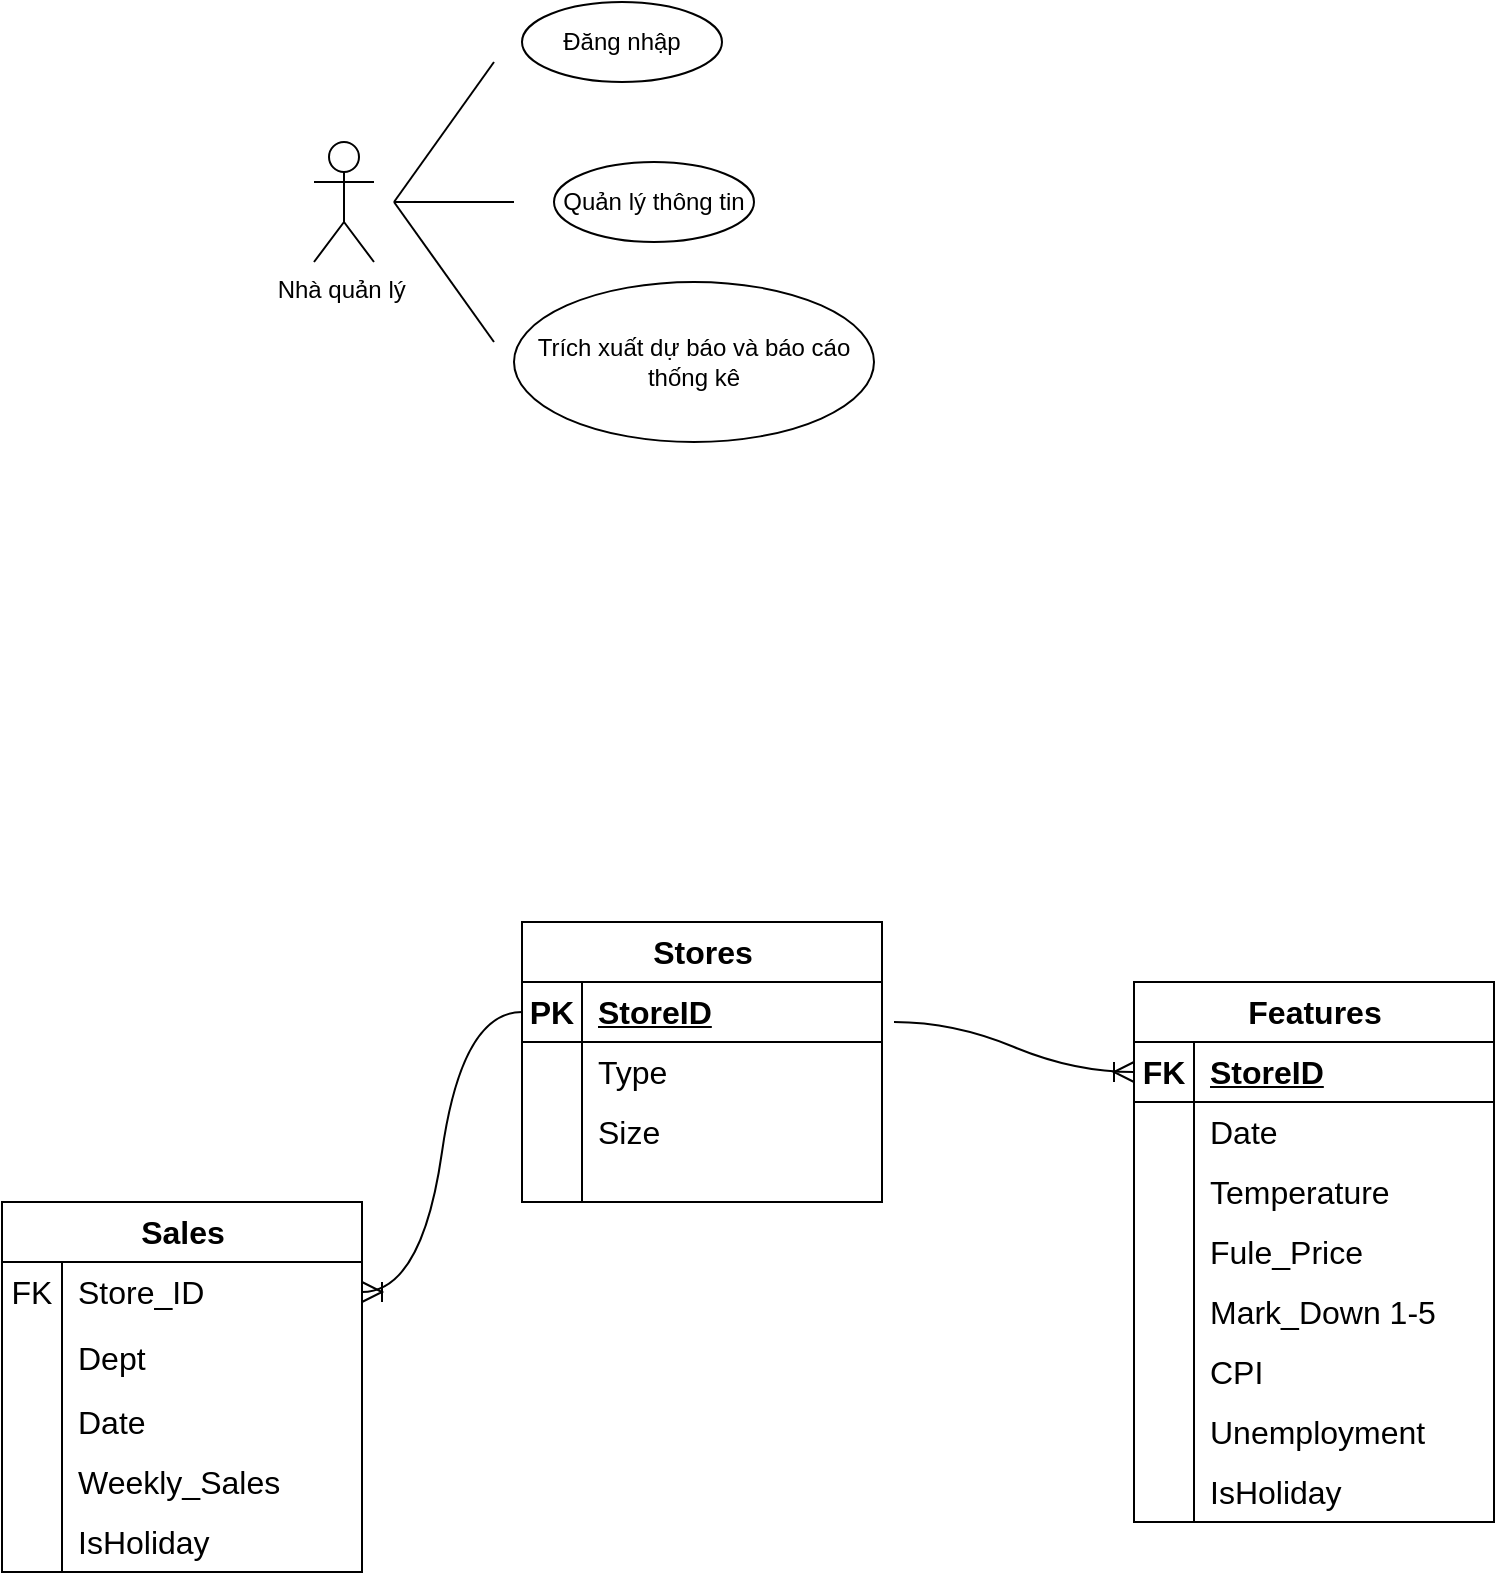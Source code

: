 <mxfile version="21.3.5" type="device">
  <diagram name="Trang-1" id="s3CLVYI0F6EhYzhQMtWt">
    <mxGraphModel dx="1050" dy="549" grid="1" gridSize="10" guides="1" tooltips="1" connect="1" arrows="1" fold="1" page="1" pageScale="1" pageWidth="827" pageHeight="1169" math="0" shadow="0">
      <root>
        <mxCell id="0" />
        <mxCell id="1" parent="0" />
        <mxCell id="LW2ubo94huyheegszHK6-1" value="Nhà quản lý&amp;nbsp;" style="shape=umlActor;verticalLabelPosition=bottom;verticalAlign=top;html=1;outlineConnect=0;" parent="1" vertex="1">
          <mxGeometry x="210" y="160" width="30" height="60" as="geometry" />
        </mxCell>
        <mxCell id="LW2ubo94huyheegszHK6-4" value="" style="endArrow=none;html=1;rounded=0;" parent="1" edge="1">
          <mxGeometry width="50" height="50" relative="1" as="geometry">
            <mxPoint x="250" y="190" as="sourcePoint" />
            <mxPoint x="300" y="120" as="targetPoint" />
          </mxGeometry>
        </mxCell>
        <mxCell id="LW2ubo94huyheegszHK6-5" value="" style="endArrow=none;html=1;rounded=0;" parent="1" edge="1">
          <mxGeometry width="50" height="50" relative="1" as="geometry">
            <mxPoint x="250" y="190" as="sourcePoint" />
            <mxPoint x="300" y="260" as="targetPoint" />
          </mxGeometry>
        </mxCell>
        <mxCell id="LW2ubo94huyheegszHK6-6" value="" style="endArrow=none;html=1;rounded=0;" parent="1" edge="1">
          <mxGeometry width="50" height="50" relative="1" as="geometry">
            <mxPoint x="250" y="190" as="sourcePoint" />
            <mxPoint x="310" y="190" as="targetPoint" />
          </mxGeometry>
        </mxCell>
        <mxCell id="LW2ubo94huyheegszHK6-7" value="Đăng nhập" style="ellipse;whiteSpace=wrap;html=1;align=center;" parent="1" vertex="1">
          <mxGeometry x="314" y="90" width="100" height="40" as="geometry" />
        </mxCell>
        <mxCell id="LW2ubo94huyheegszHK6-8" value="Quản lý thông tin" style="ellipse;whiteSpace=wrap;html=1;align=center;" parent="1" vertex="1">
          <mxGeometry x="330" y="170" width="100" height="40" as="geometry" />
        </mxCell>
        <mxCell id="LW2ubo94huyheegszHK6-9" value="Trích xuất dự báo và báo cáo thống kê" style="ellipse;whiteSpace=wrap;html=1;align=center;" parent="1" vertex="1">
          <mxGeometry x="310" y="230" width="180" height="80" as="geometry" />
        </mxCell>
        <mxCell id="Vo_5b4HXLnKSAwfz7YPH-1" value="Features" style="shape=table;startSize=30;container=1;collapsible=1;childLayout=tableLayout;fixedRows=1;rowLines=0;fontStyle=1;align=center;resizeLast=1;html=1;fontSize=16;" parent="1" vertex="1">
          <mxGeometry x="620" y="580" width="180" height="270" as="geometry" />
        </mxCell>
        <mxCell id="Vo_5b4HXLnKSAwfz7YPH-2" value="" style="shape=tableRow;horizontal=0;startSize=0;swimlaneHead=0;swimlaneBody=0;fillColor=none;collapsible=0;dropTarget=0;points=[[0,0.5],[1,0.5]];portConstraint=eastwest;top=0;left=0;right=0;bottom=1;fontSize=16;" parent="Vo_5b4HXLnKSAwfz7YPH-1" vertex="1">
          <mxGeometry y="30" width="180" height="30" as="geometry" />
        </mxCell>
        <mxCell id="Vo_5b4HXLnKSAwfz7YPH-3" value="FK" style="shape=partialRectangle;connectable=0;fillColor=none;top=0;left=0;bottom=0;right=0;fontStyle=1;overflow=hidden;whiteSpace=wrap;html=1;fontSize=16;" parent="Vo_5b4HXLnKSAwfz7YPH-2" vertex="1">
          <mxGeometry width="30" height="30" as="geometry">
            <mxRectangle width="30" height="30" as="alternateBounds" />
          </mxGeometry>
        </mxCell>
        <mxCell id="Vo_5b4HXLnKSAwfz7YPH-4" value="StoreID" style="shape=partialRectangle;connectable=0;fillColor=none;top=0;left=0;bottom=0;right=0;align=left;spacingLeft=6;fontStyle=5;overflow=hidden;whiteSpace=wrap;html=1;fontSize=16;" parent="Vo_5b4HXLnKSAwfz7YPH-2" vertex="1">
          <mxGeometry x="30" width="150" height="30" as="geometry">
            <mxRectangle width="150" height="30" as="alternateBounds" />
          </mxGeometry>
        </mxCell>
        <mxCell id="Vo_5b4HXLnKSAwfz7YPH-5" value="" style="shape=tableRow;horizontal=0;startSize=0;swimlaneHead=0;swimlaneBody=0;fillColor=none;collapsible=0;dropTarget=0;points=[[0,0.5],[1,0.5]];portConstraint=eastwest;top=0;left=0;right=0;bottom=0;fontSize=16;" parent="Vo_5b4HXLnKSAwfz7YPH-1" vertex="1">
          <mxGeometry y="60" width="180" height="30" as="geometry" />
        </mxCell>
        <mxCell id="Vo_5b4HXLnKSAwfz7YPH-6" value="" style="shape=partialRectangle;connectable=0;fillColor=none;top=0;left=0;bottom=0;right=0;editable=1;overflow=hidden;whiteSpace=wrap;html=1;fontSize=16;" parent="Vo_5b4HXLnKSAwfz7YPH-5" vertex="1">
          <mxGeometry width="30" height="30" as="geometry">
            <mxRectangle width="30" height="30" as="alternateBounds" />
          </mxGeometry>
        </mxCell>
        <mxCell id="Vo_5b4HXLnKSAwfz7YPH-7" value="Date" style="shape=partialRectangle;connectable=0;fillColor=none;top=0;left=0;bottom=0;right=0;align=left;spacingLeft=6;overflow=hidden;whiteSpace=wrap;html=1;fontSize=16;" parent="Vo_5b4HXLnKSAwfz7YPH-5" vertex="1">
          <mxGeometry x="30" width="150" height="30" as="geometry">
            <mxRectangle width="150" height="30" as="alternateBounds" />
          </mxGeometry>
        </mxCell>
        <mxCell id="Vo_5b4HXLnKSAwfz7YPH-8" value="" style="shape=tableRow;horizontal=0;startSize=0;swimlaneHead=0;swimlaneBody=0;fillColor=none;collapsible=0;dropTarget=0;points=[[0,0.5],[1,0.5]];portConstraint=eastwest;top=0;left=0;right=0;bottom=0;fontSize=16;" parent="Vo_5b4HXLnKSAwfz7YPH-1" vertex="1">
          <mxGeometry y="90" width="180" height="30" as="geometry" />
        </mxCell>
        <mxCell id="Vo_5b4HXLnKSAwfz7YPH-9" value="" style="shape=partialRectangle;connectable=0;fillColor=none;top=0;left=0;bottom=0;right=0;editable=1;overflow=hidden;whiteSpace=wrap;html=1;fontSize=16;" parent="Vo_5b4HXLnKSAwfz7YPH-8" vertex="1">
          <mxGeometry width="30" height="30" as="geometry">
            <mxRectangle width="30" height="30" as="alternateBounds" />
          </mxGeometry>
        </mxCell>
        <mxCell id="Vo_5b4HXLnKSAwfz7YPH-10" value="Temperature" style="shape=partialRectangle;connectable=0;fillColor=none;top=0;left=0;bottom=0;right=0;align=left;spacingLeft=6;overflow=hidden;whiteSpace=wrap;html=1;fontSize=16;" parent="Vo_5b4HXLnKSAwfz7YPH-8" vertex="1">
          <mxGeometry x="30" width="150" height="30" as="geometry">
            <mxRectangle width="150" height="30" as="alternateBounds" />
          </mxGeometry>
        </mxCell>
        <mxCell id="Vo_5b4HXLnKSAwfz7YPH-11" value="" style="shape=tableRow;horizontal=0;startSize=0;swimlaneHead=0;swimlaneBody=0;fillColor=none;collapsible=0;dropTarget=0;points=[[0,0.5],[1,0.5]];portConstraint=eastwest;top=0;left=0;right=0;bottom=0;fontSize=16;" parent="Vo_5b4HXLnKSAwfz7YPH-1" vertex="1">
          <mxGeometry y="120" width="180" height="30" as="geometry" />
        </mxCell>
        <mxCell id="Vo_5b4HXLnKSAwfz7YPH-12" value="" style="shape=partialRectangle;connectable=0;fillColor=none;top=0;left=0;bottom=0;right=0;editable=1;overflow=hidden;whiteSpace=wrap;html=1;fontSize=16;" parent="Vo_5b4HXLnKSAwfz7YPH-11" vertex="1">
          <mxGeometry width="30" height="30" as="geometry">
            <mxRectangle width="30" height="30" as="alternateBounds" />
          </mxGeometry>
        </mxCell>
        <mxCell id="Vo_5b4HXLnKSAwfz7YPH-13" value="Fule_Price" style="shape=partialRectangle;connectable=0;fillColor=none;top=0;left=0;bottom=0;right=0;align=left;spacingLeft=6;overflow=hidden;whiteSpace=wrap;html=1;fontSize=16;" parent="Vo_5b4HXLnKSAwfz7YPH-11" vertex="1">
          <mxGeometry x="30" width="150" height="30" as="geometry">
            <mxRectangle width="150" height="30" as="alternateBounds" />
          </mxGeometry>
        </mxCell>
        <mxCell id="Vo_5b4HXLnKSAwfz7YPH-50" value="" style="shape=tableRow;horizontal=0;startSize=0;swimlaneHead=0;swimlaneBody=0;fillColor=none;collapsible=0;dropTarget=0;points=[[0,0.5],[1,0.5]];portConstraint=eastwest;top=0;left=0;right=0;bottom=0;fontSize=16;" parent="Vo_5b4HXLnKSAwfz7YPH-1" vertex="1">
          <mxGeometry y="150" width="180" height="30" as="geometry" />
        </mxCell>
        <mxCell id="Vo_5b4HXLnKSAwfz7YPH-51" value="" style="shape=partialRectangle;connectable=0;fillColor=none;top=0;left=0;bottom=0;right=0;editable=1;overflow=hidden;whiteSpace=wrap;html=1;fontSize=16;" parent="Vo_5b4HXLnKSAwfz7YPH-50" vertex="1">
          <mxGeometry width="30" height="30" as="geometry">
            <mxRectangle width="30" height="30" as="alternateBounds" />
          </mxGeometry>
        </mxCell>
        <mxCell id="Vo_5b4HXLnKSAwfz7YPH-52" value="Mark_Down 1-5" style="shape=partialRectangle;connectable=0;fillColor=none;top=0;left=0;bottom=0;right=0;align=left;spacingLeft=6;overflow=hidden;whiteSpace=wrap;html=1;fontSize=16;" parent="Vo_5b4HXLnKSAwfz7YPH-50" vertex="1">
          <mxGeometry x="30" width="150" height="30" as="geometry">
            <mxRectangle width="150" height="30" as="alternateBounds" />
          </mxGeometry>
        </mxCell>
        <mxCell id="Vo_5b4HXLnKSAwfz7YPH-53" value="" style="shape=tableRow;horizontal=0;startSize=0;swimlaneHead=0;swimlaneBody=0;fillColor=none;collapsible=0;dropTarget=0;points=[[0,0.5],[1,0.5]];portConstraint=eastwest;top=0;left=0;right=0;bottom=0;fontSize=16;" parent="Vo_5b4HXLnKSAwfz7YPH-1" vertex="1">
          <mxGeometry y="180" width="180" height="30" as="geometry" />
        </mxCell>
        <mxCell id="Vo_5b4HXLnKSAwfz7YPH-54" value="" style="shape=partialRectangle;connectable=0;fillColor=none;top=0;left=0;bottom=0;right=0;editable=1;overflow=hidden;whiteSpace=wrap;html=1;fontSize=16;" parent="Vo_5b4HXLnKSAwfz7YPH-53" vertex="1">
          <mxGeometry width="30" height="30" as="geometry">
            <mxRectangle width="30" height="30" as="alternateBounds" />
          </mxGeometry>
        </mxCell>
        <mxCell id="Vo_5b4HXLnKSAwfz7YPH-55" value="CPI" style="shape=partialRectangle;connectable=0;fillColor=none;top=0;left=0;bottom=0;right=0;align=left;spacingLeft=6;overflow=hidden;whiteSpace=wrap;html=1;fontSize=16;" parent="Vo_5b4HXLnKSAwfz7YPH-53" vertex="1">
          <mxGeometry x="30" width="150" height="30" as="geometry">
            <mxRectangle width="150" height="30" as="alternateBounds" />
          </mxGeometry>
        </mxCell>
        <mxCell id="Vo_5b4HXLnKSAwfz7YPH-56" value="" style="shape=tableRow;horizontal=0;startSize=0;swimlaneHead=0;swimlaneBody=0;fillColor=none;collapsible=0;dropTarget=0;points=[[0,0.5],[1,0.5]];portConstraint=eastwest;top=0;left=0;right=0;bottom=0;fontSize=16;" parent="Vo_5b4HXLnKSAwfz7YPH-1" vertex="1">
          <mxGeometry y="210" width="180" height="30" as="geometry" />
        </mxCell>
        <mxCell id="Vo_5b4HXLnKSAwfz7YPH-57" value="" style="shape=partialRectangle;connectable=0;fillColor=none;top=0;left=0;bottom=0;right=0;editable=1;overflow=hidden;whiteSpace=wrap;html=1;fontSize=16;" parent="Vo_5b4HXLnKSAwfz7YPH-56" vertex="1">
          <mxGeometry width="30" height="30" as="geometry">
            <mxRectangle width="30" height="30" as="alternateBounds" />
          </mxGeometry>
        </mxCell>
        <mxCell id="Vo_5b4HXLnKSAwfz7YPH-58" value="Unemployment" style="shape=partialRectangle;connectable=0;fillColor=none;top=0;left=0;bottom=0;right=0;align=left;spacingLeft=6;overflow=hidden;whiteSpace=wrap;html=1;fontSize=16;" parent="Vo_5b4HXLnKSAwfz7YPH-56" vertex="1">
          <mxGeometry x="30" width="150" height="30" as="geometry">
            <mxRectangle width="150" height="30" as="alternateBounds" />
          </mxGeometry>
        </mxCell>
        <mxCell id="Vo_5b4HXLnKSAwfz7YPH-59" value="" style="shape=tableRow;horizontal=0;startSize=0;swimlaneHead=0;swimlaneBody=0;fillColor=none;collapsible=0;dropTarget=0;points=[[0,0.5],[1,0.5]];portConstraint=eastwest;top=0;left=0;right=0;bottom=0;fontSize=16;" parent="Vo_5b4HXLnKSAwfz7YPH-1" vertex="1">
          <mxGeometry y="240" width="180" height="30" as="geometry" />
        </mxCell>
        <mxCell id="Vo_5b4HXLnKSAwfz7YPH-60" value="" style="shape=partialRectangle;connectable=0;fillColor=none;top=0;left=0;bottom=0;right=0;editable=1;overflow=hidden;whiteSpace=wrap;html=1;fontSize=16;" parent="Vo_5b4HXLnKSAwfz7YPH-59" vertex="1">
          <mxGeometry width="30" height="30" as="geometry">
            <mxRectangle width="30" height="30" as="alternateBounds" />
          </mxGeometry>
        </mxCell>
        <mxCell id="Vo_5b4HXLnKSAwfz7YPH-61" value="IsHoliday" style="shape=partialRectangle;connectable=0;fillColor=none;top=0;left=0;bottom=0;right=0;align=left;spacingLeft=6;overflow=hidden;whiteSpace=wrap;html=1;fontSize=16;" parent="Vo_5b4HXLnKSAwfz7YPH-59" vertex="1">
          <mxGeometry x="30" width="150" height="30" as="geometry">
            <mxRectangle width="150" height="30" as="alternateBounds" />
          </mxGeometry>
        </mxCell>
        <mxCell id="Vo_5b4HXLnKSAwfz7YPH-14" value="Sales" style="shape=table;startSize=30;container=1;collapsible=1;childLayout=tableLayout;fixedRows=1;rowLines=0;fontStyle=1;align=center;resizeLast=1;html=1;fontSize=16;" parent="1" vertex="1">
          <mxGeometry x="54" y="690" width="180" height="185" as="geometry" />
        </mxCell>
        <mxCell id="Vo_5b4HXLnKSAwfz7YPH-18" value="" style="shape=tableRow;horizontal=0;startSize=0;swimlaneHead=0;swimlaneBody=0;fillColor=none;collapsible=0;dropTarget=0;points=[[0,0.5],[1,0.5]];portConstraint=eastwest;top=0;left=0;right=0;bottom=0;fontSize=16;" parent="Vo_5b4HXLnKSAwfz7YPH-14" vertex="1">
          <mxGeometry y="30" width="180" height="30" as="geometry" />
        </mxCell>
        <mxCell id="Vo_5b4HXLnKSAwfz7YPH-19" value="FK" style="shape=partialRectangle;connectable=0;fillColor=none;top=0;left=0;bottom=0;right=0;editable=1;overflow=hidden;whiteSpace=wrap;html=1;fontSize=16;" parent="Vo_5b4HXLnKSAwfz7YPH-18" vertex="1">
          <mxGeometry width="30" height="30" as="geometry">
            <mxRectangle width="30" height="30" as="alternateBounds" />
          </mxGeometry>
        </mxCell>
        <mxCell id="Vo_5b4HXLnKSAwfz7YPH-20" value="Store_ID" style="shape=partialRectangle;connectable=0;fillColor=none;top=0;left=0;bottom=0;right=0;align=left;spacingLeft=6;overflow=hidden;whiteSpace=wrap;html=1;fontSize=16;" parent="Vo_5b4HXLnKSAwfz7YPH-18" vertex="1">
          <mxGeometry x="30" width="150" height="30" as="geometry">
            <mxRectangle width="150" height="30" as="alternateBounds" />
          </mxGeometry>
        </mxCell>
        <mxCell id="Vo_5b4HXLnKSAwfz7YPH-21" value="" style="shape=tableRow;horizontal=0;startSize=0;swimlaneHead=0;swimlaneBody=0;fillColor=none;collapsible=0;dropTarget=0;points=[[0,0.5],[1,0.5]];portConstraint=eastwest;top=0;left=0;right=0;bottom=0;fontSize=16;" parent="Vo_5b4HXLnKSAwfz7YPH-14" vertex="1">
          <mxGeometry y="60" width="180" height="35" as="geometry" />
        </mxCell>
        <mxCell id="Vo_5b4HXLnKSAwfz7YPH-22" value="" style="shape=partialRectangle;connectable=0;fillColor=none;top=0;left=0;bottom=0;right=0;editable=1;overflow=hidden;whiteSpace=wrap;html=1;fontSize=16;" parent="Vo_5b4HXLnKSAwfz7YPH-21" vertex="1">
          <mxGeometry width="30" height="35" as="geometry">
            <mxRectangle width="30" height="35" as="alternateBounds" />
          </mxGeometry>
        </mxCell>
        <mxCell id="Vo_5b4HXLnKSAwfz7YPH-23" value="Dept" style="shape=partialRectangle;connectable=0;fillColor=none;top=0;left=0;bottom=0;right=0;align=left;spacingLeft=6;overflow=hidden;whiteSpace=wrap;html=1;fontSize=16;" parent="Vo_5b4HXLnKSAwfz7YPH-21" vertex="1">
          <mxGeometry x="30" width="150" height="35" as="geometry">
            <mxRectangle width="150" height="35" as="alternateBounds" />
          </mxGeometry>
        </mxCell>
        <mxCell id="Vo_5b4HXLnKSAwfz7YPH-24" value="" style="shape=tableRow;horizontal=0;startSize=0;swimlaneHead=0;swimlaneBody=0;fillColor=none;collapsible=0;dropTarget=0;points=[[0,0.5],[1,0.5]];portConstraint=eastwest;top=0;left=0;right=0;bottom=0;fontSize=16;" parent="Vo_5b4HXLnKSAwfz7YPH-14" vertex="1">
          <mxGeometry y="95" width="180" height="30" as="geometry" />
        </mxCell>
        <mxCell id="Vo_5b4HXLnKSAwfz7YPH-25" value="" style="shape=partialRectangle;connectable=0;fillColor=none;top=0;left=0;bottom=0;right=0;editable=1;overflow=hidden;whiteSpace=wrap;html=1;fontSize=16;" parent="Vo_5b4HXLnKSAwfz7YPH-24" vertex="1">
          <mxGeometry width="30" height="30" as="geometry">
            <mxRectangle width="30" height="30" as="alternateBounds" />
          </mxGeometry>
        </mxCell>
        <mxCell id="Vo_5b4HXLnKSAwfz7YPH-26" value="Date" style="shape=partialRectangle;connectable=0;fillColor=none;top=0;left=0;bottom=0;right=0;align=left;spacingLeft=6;overflow=hidden;whiteSpace=wrap;html=1;fontSize=16;" parent="Vo_5b4HXLnKSAwfz7YPH-24" vertex="1">
          <mxGeometry x="30" width="150" height="30" as="geometry">
            <mxRectangle width="150" height="30" as="alternateBounds" />
          </mxGeometry>
        </mxCell>
        <mxCell id="Vo_5b4HXLnKSAwfz7YPH-40" value="" style="shape=tableRow;horizontal=0;startSize=0;swimlaneHead=0;swimlaneBody=0;fillColor=none;collapsible=0;dropTarget=0;points=[[0,0.5],[1,0.5]];portConstraint=eastwest;top=0;left=0;right=0;bottom=0;fontSize=16;" parent="Vo_5b4HXLnKSAwfz7YPH-14" vertex="1">
          <mxGeometry y="125" width="180" height="30" as="geometry" />
        </mxCell>
        <mxCell id="Vo_5b4HXLnKSAwfz7YPH-41" value="" style="shape=partialRectangle;connectable=0;fillColor=none;top=0;left=0;bottom=0;right=0;editable=1;overflow=hidden;whiteSpace=wrap;html=1;fontSize=16;" parent="Vo_5b4HXLnKSAwfz7YPH-40" vertex="1">
          <mxGeometry width="30" height="30" as="geometry">
            <mxRectangle width="30" height="30" as="alternateBounds" />
          </mxGeometry>
        </mxCell>
        <mxCell id="Vo_5b4HXLnKSAwfz7YPH-42" value="Weekly_Sales" style="shape=partialRectangle;connectable=0;fillColor=none;top=0;left=0;bottom=0;right=0;align=left;spacingLeft=6;overflow=hidden;whiteSpace=wrap;html=1;fontSize=16;" parent="Vo_5b4HXLnKSAwfz7YPH-40" vertex="1">
          <mxGeometry x="30" width="150" height="30" as="geometry">
            <mxRectangle width="150" height="30" as="alternateBounds" />
          </mxGeometry>
        </mxCell>
        <mxCell id="Vo_5b4HXLnKSAwfz7YPH-43" value="" style="shape=tableRow;horizontal=0;startSize=0;swimlaneHead=0;swimlaneBody=0;fillColor=none;collapsible=0;dropTarget=0;points=[[0,0.5],[1,0.5]];portConstraint=eastwest;top=0;left=0;right=0;bottom=0;fontSize=16;" parent="Vo_5b4HXLnKSAwfz7YPH-14" vertex="1">
          <mxGeometry y="155" width="180" height="30" as="geometry" />
        </mxCell>
        <mxCell id="Vo_5b4HXLnKSAwfz7YPH-44" value="" style="shape=partialRectangle;connectable=0;fillColor=none;top=0;left=0;bottom=0;right=0;editable=1;overflow=hidden;whiteSpace=wrap;html=1;fontSize=16;" parent="Vo_5b4HXLnKSAwfz7YPH-43" vertex="1">
          <mxGeometry width="30" height="30" as="geometry">
            <mxRectangle width="30" height="30" as="alternateBounds" />
          </mxGeometry>
        </mxCell>
        <mxCell id="Vo_5b4HXLnKSAwfz7YPH-45" value="IsHoliday&lt;br&gt;" style="shape=partialRectangle;connectable=0;fillColor=none;top=0;left=0;bottom=0;right=0;align=left;spacingLeft=6;overflow=hidden;whiteSpace=wrap;html=1;fontSize=16;" parent="Vo_5b4HXLnKSAwfz7YPH-43" vertex="1">
          <mxGeometry x="30" width="150" height="30" as="geometry">
            <mxRectangle width="150" height="30" as="alternateBounds" />
          </mxGeometry>
        </mxCell>
        <mxCell id="Vo_5b4HXLnKSAwfz7YPH-27" value="Stores" style="shape=table;startSize=30;container=1;collapsible=1;childLayout=tableLayout;fixedRows=1;rowLines=0;fontStyle=1;align=center;resizeLast=1;html=1;fontSize=16;" parent="1" vertex="1">
          <mxGeometry x="314" y="550" width="180" height="140" as="geometry" />
        </mxCell>
        <mxCell id="Vo_5b4HXLnKSAwfz7YPH-28" value="" style="shape=tableRow;horizontal=0;startSize=0;swimlaneHead=0;swimlaneBody=0;fillColor=none;collapsible=0;dropTarget=0;points=[[0,0.5],[1,0.5]];portConstraint=eastwest;top=0;left=0;right=0;bottom=1;fontSize=16;" parent="Vo_5b4HXLnKSAwfz7YPH-27" vertex="1">
          <mxGeometry y="30" width="180" height="30" as="geometry" />
        </mxCell>
        <mxCell id="Vo_5b4HXLnKSAwfz7YPH-29" value="PK" style="shape=partialRectangle;connectable=0;fillColor=none;top=0;left=0;bottom=0;right=0;fontStyle=1;overflow=hidden;whiteSpace=wrap;html=1;fontSize=16;" parent="Vo_5b4HXLnKSAwfz7YPH-28" vertex="1">
          <mxGeometry width="30" height="30" as="geometry">
            <mxRectangle width="30" height="30" as="alternateBounds" />
          </mxGeometry>
        </mxCell>
        <mxCell id="Vo_5b4HXLnKSAwfz7YPH-30" value="StoreID" style="shape=partialRectangle;connectable=0;fillColor=none;top=0;left=0;bottom=0;right=0;align=left;spacingLeft=6;fontStyle=5;overflow=hidden;whiteSpace=wrap;html=1;fontSize=16;" parent="Vo_5b4HXLnKSAwfz7YPH-28" vertex="1">
          <mxGeometry x="30" width="150" height="30" as="geometry">
            <mxRectangle width="150" height="30" as="alternateBounds" />
          </mxGeometry>
        </mxCell>
        <mxCell id="Vo_5b4HXLnKSAwfz7YPH-31" value="" style="shape=tableRow;horizontal=0;startSize=0;swimlaneHead=0;swimlaneBody=0;fillColor=none;collapsible=0;dropTarget=0;points=[[0,0.5],[1,0.5]];portConstraint=eastwest;top=0;left=0;right=0;bottom=0;fontSize=16;" parent="Vo_5b4HXLnKSAwfz7YPH-27" vertex="1">
          <mxGeometry y="60" width="180" height="30" as="geometry" />
        </mxCell>
        <mxCell id="Vo_5b4HXLnKSAwfz7YPH-32" value="" style="shape=partialRectangle;connectable=0;fillColor=none;top=0;left=0;bottom=0;right=0;editable=1;overflow=hidden;whiteSpace=wrap;html=1;fontSize=16;" parent="Vo_5b4HXLnKSAwfz7YPH-31" vertex="1">
          <mxGeometry width="30" height="30" as="geometry">
            <mxRectangle width="30" height="30" as="alternateBounds" />
          </mxGeometry>
        </mxCell>
        <mxCell id="Vo_5b4HXLnKSAwfz7YPH-33" value="Type" style="shape=partialRectangle;connectable=0;fillColor=none;top=0;left=0;bottom=0;right=0;align=left;spacingLeft=6;overflow=hidden;whiteSpace=wrap;html=1;fontSize=16;" parent="Vo_5b4HXLnKSAwfz7YPH-31" vertex="1">
          <mxGeometry x="30" width="150" height="30" as="geometry">
            <mxRectangle width="150" height="30" as="alternateBounds" />
          </mxGeometry>
        </mxCell>
        <mxCell id="Vo_5b4HXLnKSAwfz7YPH-34" value="" style="shape=tableRow;horizontal=0;startSize=0;swimlaneHead=0;swimlaneBody=0;fillColor=none;collapsible=0;dropTarget=0;points=[[0,0.5],[1,0.5]];portConstraint=eastwest;top=0;left=0;right=0;bottom=0;fontSize=16;" parent="Vo_5b4HXLnKSAwfz7YPH-27" vertex="1">
          <mxGeometry y="90" width="180" height="30" as="geometry" />
        </mxCell>
        <mxCell id="Vo_5b4HXLnKSAwfz7YPH-35" value="" style="shape=partialRectangle;connectable=0;fillColor=none;top=0;left=0;bottom=0;right=0;editable=1;overflow=hidden;whiteSpace=wrap;html=1;fontSize=16;" parent="Vo_5b4HXLnKSAwfz7YPH-34" vertex="1">
          <mxGeometry width="30" height="30" as="geometry">
            <mxRectangle width="30" height="30" as="alternateBounds" />
          </mxGeometry>
        </mxCell>
        <mxCell id="Vo_5b4HXLnKSAwfz7YPH-36" value="Size" style="shape=partialRectangle;connectable=0;fillColor=none;top=0;left=0;bottom=0;right=0;align=left;spacingLeft=6;overflow=hidden;whiteSpace=wrap;html=1;fontSize=16;" parent="Vo_5b4HXLnKSAwfz7YPH-34" vertex="1">
          <mxGeometry x="30" width="150" height="30" as="geometry">
            <mxRectangle width="150" height="30" as="alternateBounds" />
          </mxGeometry>
        </mxCell>
        <mxCell id="Vo_5b4HXLnKSAwfz7YPH-37" value="" style="shape=tableRow;horizontal=0;startSize=0;swimlaneHead=0;swimlaneBody=0;fillColor=none;collapsible=0;dropTarget=0;points=[[0,0.5],[1,0.5]];portConstraint=eastwest;top=0;left=0;right=0;bottom=0;fontSize=16;" parent="Vo_5b4HXLnKSAwfz7YPH-27" vertex="1">
          <mxGeometry y="120" width="180" height="20" as="geometry" />
        </mxCell>
        <mxCell id="Vo_5b4HXLnKSAwfz7YPH-38" value="" style="shape=partialRectangle;connectable=0;fillColor=none;top=0;left=0;bottom=0;right=0;editable=1;overflow=hidden;whiteSpace=wrap;html=1;fontSize=16;" parent="Vo_5b4HXLnKSAwfz7YPH-37" vertex="1">
          <mxGeometry width="30" height="20" as="geometry">
            <mxRectangle width="30" height="20" as="alternateBounds" />
          </mxGeometry>
        </mxCell>
        <mxCell id="Vo_5b4HXLnKSAwfz7YPH-39" value="" style="shape=partialRectangle;connectable=0;fillColor=none;top=0;left=0;bottom=0;right=0;align=left;spacingLeft=6;overflow=hidden;whiteSpace=wrap;html=1;fontSize=16;" parent="Vo_5b4HXLnKSAwfz7YPH-37" vertex="1">
          <mxGeometry x="30" width="150" height="20" as="geometry">
            <mxRectangle width="150" height="20" as="alternateBounds" />
          </mxGeometry>
        </mxCell>
        <mxCell id="Vo_5b4HXLnKSAwfz7YPH-62" value="" style="edgeStyle=entityRelationEdgeStyle;fontSize=12;html=1;endArrow=ERoneToMany;rounded=0;startSize=8;endSize=8;curved=1;entryX=1;entryY=0.5;entryDx=0;entryDy=0;exitX=0;exitY=0.5;exitDx=0;exitDy=0;" parent="1" source="Vo_5b4HXLnKSAwfz7YPH-28" target="Vo_5b4HXLnKSAwfz7YPH-18" edge="1">
          <mxGeometry width="100" height="100" relative="1" as="geometry">
            <mxPoint x="310" y="740" as="sourcePoint" />
            <mxPoint x="410" y="890" as="targetPoint" />
          </mxGeometry>
        </mxCell>
        <mxCell id="Vo_5b4HXLnKSAwfz7YPH-63" value="" style="edgeStyle=entityRelationEdgeStyle;fontSize=12;html=1;endArrow=ERoneToMany;rounded=0;startSize=8;endSize=8;curved=1;entryX=0;entryY=0.5;entryDx=0;entryDy=0;" parent="1" target="Vo_5b4HXLnKSAwfz7YPH-2" edge="1">
          <mxGeometry width="100" height="100" relative="1" as="geometry">
            <mxPoint x="500" y="600" as="sourcePoint" />
            <mxPoint x="610" y="630" as="targetPoint" />
          </mxGeometry>
        </mxCell>
      </root>
    </mxGraphModel>
  </diagram>
</mxfile>
